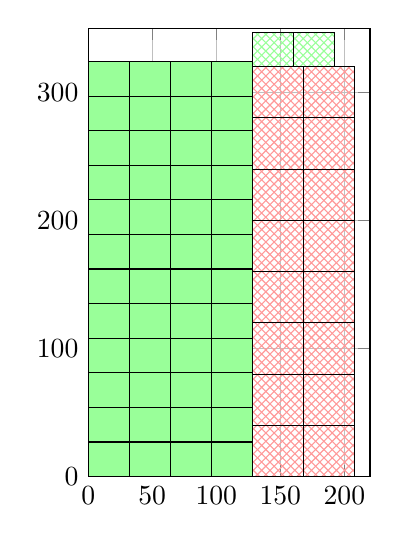 \begin{tikzpicture}
	\begin{axis}[axis equal image, xmin=0, xmax=220, ymin=0, ymax=350, grid=major]
		\filldraw[draw=black,fill=green!40,pattern=,pattern color=green!40] (axis cs:0.0,0.0) rectangle (axis cs:32.0,27.0);
		\filldraw[draw=black,fill=green!40,pattern=,pattern color=green!40] (axis cs:0.0,27.0) rectangle (axis cs:32.0,54.0);
		\filldraw[draw=black,fill=green!40,pattern=,pattern color=green!40] (axis cs:0.0,54.0) rectangle (axis cs:32.0,81.0);
		\filldraw[draw=black,fill=green!40,pattern=,pattern color=green!40] (axis cs:0.0,81.0) rectangle (axis cs:32.0,108.0);
		\filldraw[draw=black,fill=green!40,pattern=,pattern color=green!40] (axis cs:0.0,108.0) rectangle (axis cs:32.0,135.0);
		\filldraw[draw=black,fill=green!40,pattern=,pattern color=green!40] (axis cs:0.0,135.0) rectangle (axis cs:32.0,162.0);
		\filldraw[draw=black,fill=green!40,pattern=,pattern color=green!40] (axis cs:0.0,162.0) rectangle (axis cs:32.0,189.0);
		\filldraw[draw=black,fill=green!40,pattern=,pattern color=green!40] (axis cs:0.0,189.0) rectangle (axis cs:32.0,216.0);
		\filldraw[draw=black,fill=green!40,pattern=,pattern color=green!40] (axis cs:0.0,216.0) rectangle (axis cs:32.0,243.0);
		\filldraw[draw=black,fill=green!40,pattern=,pattern color=green!40] (axis cs:0.0,243.0) rectangle (axis cs:32.0,270.0);
		\filldraw[draw=black,fill=green!40,pattern=,pattern color=green!40] (axis cs:0.0,270.0) rectangle (axis cs:32.0,297.0);
		\filldraw[draw=black,fill=green!40,pattern=,pattern color=green!40] (axis cs:0.0,297.0) rectangle (axis cs:32.0,324.0);
		\filldraw[draw=black,fill=green!40,pattern=,pattern color=green!40] (axis cs:32.0,0.0) rectangle (axis cs:64.0,27.0);
		\filldraw[draw=black,fill=green!40,pattern=,pattern color=green!40] (axis cs:32.0,27.0) rectangle (axis cs:64.0,54.0);
		\filldraw[draw=black,fill=green!40,pattern=,pattern color=green!40] (axis cs:32.0,54.0) rectangle (axis cs:64.0,81.0);
		\filldraw[draw=black,fill=green!40,pattern=,pattern color=green!40] (axis cs:32.0,81.0) rectangle (axis cs:64.0,108.0);
		\filldraw[draw=black,fill=green!40,pattern=,pattern color=green!40] (axis cs:32.0,108.0) rectangle (axis cs:64.0,135.0);
		\filldraw[draw=black,fill=green!40,pattern=,pattern color=green!40] (axis cs:32.0,135.0) rectangle (axis cs:64.0,162.0);
		\filldraw[draw=black,fill=green!40,pattern=,pattern color=green!40] (axis cs:32.0,162.0) rectangle (axis cs:64.0,189.0);
		\filldraw[draw=black,fill=green!40,pattern=,pattern color=green!40] (axis cs:32.0,189.0) rectangle (axis cs:64.0,216.0);
		\filldraw[draw=black,fill=green!40,pattern=,pattern color=green!40] (axis cs:32.0,216.0) rectangle (axis cs:64.0,243.0);
		\filldraw[draw=black,fill=green!40,pattern=,pattern color=green!40] (axis cs:32.0,243.0) rectangle (axis cs:64.0,270.0);
		\filldraw[draw=black,fill=green!40,pattern=,pattern color=green!40] (axis cs:32.0,270.0) rectangle (axis cs:64.0,297.0);
		\filldraw[draw=black,fill=green!40,pattern=,pattern color=green!40] (axis cs:32.0,297.0) rectangle (axis cs:64.0,324.0);
		\filldraw[draw=black,fill=green!40,pattern=,pattern color=green!40] (axis cs:64.0,0.0) rectangle (axis cs:96.0,27.0);
		\filldraw[draw=black,fill=green!40,pattern=,pattern color=green!40] (axis cs:64.0,27.0) rectangle (axis cs:96.0,54.0);
		\filldraw[draw=black,fill=green!40,pattern=,pattern color=green!40] (axis cs:64.0,54.0) rectangle (axis cs:96.0,81.0);
		\filldraw[draw=black,fill=green!40,pattern=,pattern color=green!40] (axis cs:64.0,81.0) rectangle (axis cs:96.0,108.0);
		\filldraw[draw=black,fill=green!40,pattern=,pattern color=green!40] (axis cs:64.0,108.0) rectangle (axis cs:96.0,135.0);
		\filldraw[draw=black,fill=green!40,pattern=,pattern color=green!40] (axis cs:64.0,135.0) rectangle (axis cs:96.0,162.0);
		\filldraw[draw=black,fill=green!40,pattern=,pattern color=green!40] (axis cs:64.0,162.0) rectangle (axis cs:96.0,189.0);
		\filldraw[draw=black,fill=green!40,pattern=,pattern color=green!40] (axis cs:64.0,189.0) rectangle (axis cs:96.0,216.0);
		\filldraw[draw=black,fill=green!40,pattern=,pattern color=green!40] (axis cs:64.0,216.0) rectangle (axis cs:96.0,243.0);
		\filldraw[draw=black,fill=green!40,pattern=,pattern color=green!40] (axis cs:64.0,243.0) rectangle (axis cs:96.0,270.0);
		\filldraw[draw=black,fill=green!40,pattern=,pattern color=green!40] (axis cs:64.0,270.0) rectangle (axis cs:96.0,297.0);
		\filldraw[draw=black,fill=green!40,pattern=,pattern color=green!40] (axis cs:64.0,297.0) rectangle (axis cs:96.0,324.0);
		\filldraw[draw=black,fill=green!40,pattern=,pattern color=green!40] (axis cs:96.0,0.0) rectangle (axis cs:128.0,27.0);
		\filldraw[draw=black,fill=green!40,pattern=,pattern color=green!40] (axis cs:96.0,27.0) rectangle (axis cs:128.0,54.0);
		\filldraw[draw=black,fill=green!40,pattern=,pattern color=green!40] (axis cs:96.0,54.0) rectangle (axis cs:128.0,81.0);
		\filldraw[draw=black,fill=green!40,pattern=,pattern color=green!40] (axis cs:96.0,81.0) rectangle (axis cs:128.0,108.0);
		\filldraw[draw=black,fill=green!40,pattern=,pattern color=green!40] (axis cs:96.0,108.0) rectangle (axis cs:128.0,135.0);
		\filldraw[draw=black,fill=green!40,pattern=,pattern color=green!40] (axis cs:96.0,135.0) rectangle (axis cs:128.0,162.0);
		\filldraw[draw=black,fill=green!40,pattern=,pattern color=green!40] (axis cs:96.0,162.0) rectangle (axis cs:128.0,189.0);
		\filldraw[draw=black,fill=green!40,pattern=,pattern color=green!40] (axis cs:96.0,189.0) rectangle (axis cs:128.0,216.0);
		\filldraw[draw=black,fill=green!40,pattern=,pattern color=green!40] (axis cs:96.0,216.0) rectangle (axis cs:128.0,243.0);
		\filldraw[draw=black,fill=green!40,pattern=,pattern color=green!40] (axis cs:96.0,243.0) rectangle (axis cs:128.0,270.0);
		\filldraw[draw=black,fill=green!40,pattern=,pattern color=green!40] (axis cs:96.0,270.0) rectangle (axis cs:128.0,297.0);
		\filldraw[draw=black,fill=green!40,pattern=,pattern color=green!40] (axis cs:96.0,297.0) rectangle (axis cs:128.0,324.0);
		\filldraw[draw=black,fill=red!40,pattern=crosshatch,pattern color=red!40] (axis cs:128.0,0.0) rectangle (axis cs:168.0,40.0);
		\filldraw[draw=black,fill=red!40,pattern=crosshatch,pattern color=red!40] (axis cs:128.0,40.0) rectangle (axis cs:168.0,80.0);
		\filldraw[draw=black,fill=red!40,pattern=crosshatch,pattern color=red!40] (axis cs:128.0,80.0) rectangle (axis cs:168.0,120.0);
		\filldraw[draw=black,fill=red!40,pattern=crosshatch,pattern color=red!40] (axis cs:128.0,120.0) rectangle (axis cs:168.0,160.0);
		\filldraw[draw=black,fill=red!40,pattern=crosshatch,pattern color=red!40] (axis cs:128.0,160.0) rectangle (axis cs:168.0,200.0);
		\filldraw[draw=black,fill=red!40,pattern=crosshatch,pattern color=red!40] (axis cs:128.0,200.0) rectangle (axis cs:168.0,240.0);
		\filldraw[draw=black,fill=red!40,pattern=crosshatch,pattern color=red!40] (axis cs:128.0,240.0) rectangle (axis cs:168.0,280.0);
		\filldraw[draw=black,fill=red!40,pattern=crosshatch,pattern color=red!40] (axis cs:128.0,280.0) rectangle (axis cs:168.0,320.0);
		\filldraw[draw=black,fill=red!40,pattern=crosshatch,pattern color=red!40] (axis cs:168.0,0.0) rectangle (axis cs:208.0,40.0);
		\filldraw[draw=black,fill=red!40,pattern=crosshatch,pattern color=red!40] (axis cs:168.0,40.0) rectangle (axis cs:208.0,80.0);
		\filldraw[draw=black,fill=red!40,pattern=crosshatch,pattern color=red!40] (axis cs:168.0,80.0) rectangle (axis cs:208.0,120.0);
		\filldraw[draw=black,fill=red!40,pattern=crosshatch,pattern color=red!40] (axis cs:168.0,120.0) rectangle (axis cs:208.0,160.0);
		\filldraw[draw=black,fill=red!40,pattern=crosshatch,pattern color=red!40] (axis cs:168.0,160.0) rectangle (axis cs:208.0,200.0);
		\filldraw[draw=black,fill=red!40,pattern=crosshatch,pattern color=red!40] (axis cs:168.0,200.0) rectangle (axis cs:208.0,240.0);
		\filldraw[draw=black,fill=red!40,pattern=crosshatch,pattern color=red!40] (axis cs:168.0,240.0) rectangle (axis cs:208.0,280.0);
		\filldraw[draw=black,fill=red!40,pattern=crosshatch,pattern color=red!40] (axis cs:168.0,280.0) rectangle (axis cs:208.0,320.0);
		\filldraw[draw=black,fill=green!40,pattern=crosshatch,pattern color=green!40] (axis cs:128.0,320.0) rectangle (axis cs:160.0,347.0);
		\filldraw[draw=black,fill=green!40,pattern=crosshatch,pattern color=green!40] (axis cs:160.0,320.0) rectangle (axis cs:192.0,347.0);
	\end{axis}
\end{tikzpicture}
